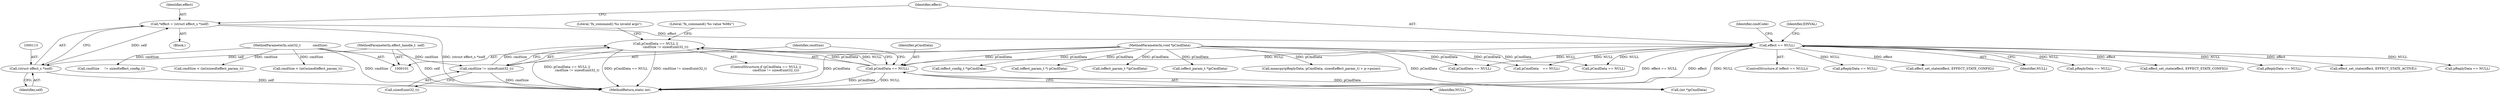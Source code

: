 digraph "0_Android_073a80800f341325932c66818ce4302b312909a4_0@API" {
"1000418" [label="(Call,pCmdData == NULL ||\n                    cmdSize != sizeof(uint32_t))"];
"1000419" [label="(Call,pCmdData == NULL)"];
"1000105" [label="(MethodParameterIn,void *pCmdData)"];
"1000116" [label="(Call,effect == NULL)"];
"1000110" [label="(Call,*effect = (struct effect_s *)self)"];
"1000112" [label="(Call,(struct effect_s *)self)"];
"1000102" [label="(MethodParameterIn,effect_handle_t  self)"];
"1000422" [label="(Call,cmdSize != sizeof(uint32_t))"];
"1000104" [label="(MethodParameterIn,uint32_t            cmdSize)"];
"1000204" [label="(Call,effect_set_state(effect, EFFECT_STATE_CONFIG))"];
"1000118" [label="(Identifier,NULL)"];
"1000111" [label="(Identifier,effect)"];
"1000239" [label="(Call,pCmdData == NULL)"];
"1000284" [label="(Call,memcpy(pReplyData, pCmdData, sizeof(effect_param_t) + p->psize))"];
"1000104" [label="(MethodParameterIn,uint32_t            cmdSize)"];
"1000417" [label="(ControlStructure,if (pCmdData == NULL ||\n                    cmdSize != sizeof(uint32_t)))"];
"1000364" [label="(Call,pReplyData == NULL)"];
"1000182" [label="(Call,(effect_config_t *)pCmdData)"];
"1000409" [label="(Call,effect_set_state(effect, EFFECT_STATE_CONFIG))"];
"1000487" [label="(MethodReturn,static int)"];
"1000337" [label="(Call,(effect_param_t *) pCmdData)"];
"1000123" [label="(Identifier,cmdCode)"];
"1000150" [label="(Call,pCmdData    == NULL)"];
"1000112" [label="(Call,(struct effect_s *)self)"];
"1000419" [label="(Call,pCmdData == NULL)"];
"1000390" [label="(Call,pReplyData == NULL)"];
"1000114" [label="(Identifier,self)"];
"1000154" [label="(Call,cmdSize     != sizeof(effect_config_t))"];
"1000422" [label="(Call,cmdSize != sizeof(uint32_t))"];
"1000454" [label="(Literal,\"fx_command() %s value %08x\")"];
"1000383" [label="(Call,effect_set_state(effect, EFFECT_STATE_ACTIVE))"];
"1000421" [label="(Identifier,NULL)"];
"1000281" [label="(Call,(effect_param_t *)pCmdData)"];
"1000428" [label="(Literal,\"fx_command() %s invalid args\")"];
"1000477" [label="(Call,(int *)pCmdData)"];
"1000110" [label="(Call,*effect = (struct effect_s *)self)"];
"1000423" [label="(Identifier,cmdSize)"];
"1000263" [label="(Call,(effect_param_t *)pCmdData)"];
"1000309" [label="(Call,pCmdData == NULL)"];
"1000211" [label="(Call,pReplyData == NULL)"];
"1000420" [label="(Identifier,pCmdData)"];
"1000117" [label="(Identifier,effect)"];
"1000108" [label="(Block,)"];
"1000121" [label="(Identifier,EINVAL)"];
"1000115" [label="(ControlStructure,if (effect == NULL))"];
"1000424" [label="(Call,sizeof(uint32_t))"];
"1000313" [label="(Call,cmdSize < (int)sizeof(effect_param_t))"];
"1000116" [label="(Call,effect == NULL)"];
"1000128" [label="(Call,pReplyData == NULL)"];
"1000102" [label="(MethodParameterIn,effect_handle_t  self)"];
"1000243" [label="(Call,cmdSize < (int)sizeof(effect_param_t))"];
"1000418" [label="(Call,pCmdData == NULL ||\n                    cmdSize != sizeof(uint32_t))"];
"1000105" [label="(MethodParameterIn,void *pCmdData)"];
"1000418" -> "1000417"  [label="AST: "];
"1000418" -> "1000419"  [label="CFG: "];
"1000418" -> "1000422"  [label="CFG: "];
"1000419" -> "1000418"  [label="AST: "];
"1000422" -> "1000418"  [label="AST: "];
"1000428" -> "1000418"  [label="CFG: "];
"1000454" -> "1000418"  [label="CFG: "];
"1000418" -> "1000487"  [label="DDG: cmdSize != sizeof(uint32_t)"];
"1000418" -> "1000487"  [label="DDG: pCmdData == NULL ||\n                    cmdSize != sizeof(uint32_t)"];
"1000418" -> "1000487"  [label="DDG: pCmdData == NULL"];
"1000419" -> "1000418"  [label="DDG: pCmdData"];
"1000419" -> "1000418"  [label="DDG: NULL"];
"1000422" -> "1000418"  [label="DDG: cmdSize"];
"1000419" -> "1000421"  [label="CFG: "];
"1000420" -> "1000419"  [label="AST: "];
"1000421" -> "1000419"  [label="AST: "];
"1000423" -> "1000419"  [label="CFG: "];
"1000419" -> "1000487"  [label="DDG: pCmdData"];
"1000419" -> "1000487"  [label="DDG: NULL"];
"1000105" -> "1000419"  [label="DDG: pCmdData"];
"1000116" -> "1000419"  [label="DDG: NULL"];
"1000419" -> "1000477"  [label="DDG: pCmdData"];
"1000105" -> "1000101"  [label="AST: "];
"1000105" -> "1000487"  [label="DDG: pCmdData"];
"1000105" -> "1000150"  [label="DDG: pCmdData"];
"1000105" -> "1000182"  [label="DDG: pCmdData"];
"1000105" -> "1000239"  [label="DDG: pCmdData"];
"1000105" -> "1000263"  [label="DDG: pCmdData"];
"1000105" -> "1000281"  [label="DDG: pCmdData"];
"1000105" -> "1000284"  [label="DDG: pCmdData"];
"1000105" -> "1000309"  [label="DDG: pCmdData"];
"1000105" -> "1000337"  [label="DDG: pCmdData"];
"1000105" -> "1000477"  [label="DDG: pCmdData"];
"1000116" -> "1000115"  [label="AST: "];
"1000116" -> "1000118"  [label="CFG: "];
"1000117" -> "1000116"  [label="AST: "];
"1000118" -> "1000116"  [label="AST: "];
"1000121" -> "1000116"  [label="CFG: "];
"1000123" -> "1000116"  [label="CFG: "];
"1000116" -> "1000487"  [label="DDG: effect"];
"1000116" -> "1000487"  [label="DDG: NULL"];
"1000116" -> "1000487"  [label="DDG: effect == NULL"];
"1000110" -> "1000116"  [label="DDG: effect"];
"1000116" -> "1000128"  [label="DDG: NULL"];
"1000116" -> "1000150"  [label="DDG: NULL"];
"1000116" -> "1000204"  [label="DDG: effect"];
"1000116" -> "1000211"  [label="DDG: NULL"];
"1000116" -> "1000239"  [label="DDG: NULL"];
"1000116" -> "1000309"  [label="DDG: NULL"];
"1000116" -> "1000364"  [label="DDG: NULL"];
"1000116" -> "1000383"  [label="DDG: effect"];
"1000116" -> "1000390"  [label="DDG: NULL"];
"1000116" -> "1000409"  [label="DDG: effect"];
"1000110" -> "1000108"  [label="AST: "];
"1000110" -> "1000112"  [label="CFG: "];
"1000111" -> "1000110"  [label="AST: "];
"1000112" -> "1000110"  [label="AST: "];
"1000117" -> "1000110"  [label="CFG: "];
"1000110" -> "1000487"  [label="DDG: (struct effect_s *)self"];
"1000112" -> "1000110"  [label="DDG: self"];
"1000112" -> "1000114"  [label="CFG: "];
"1000113" -> "1000112"  [label="AST: "];
"1000114" -> "1000112"  [label="AST: "];
"1000112" -> "1000487"  [label="DDG: self"];
"1000102" -> "1000112"  [label="DDG: self"];
"1000102" -> "1000101"  [label="AST: "];
"1000102" -> "1000487"  [label="DDG: self"];
"1000422" -> "1000424"  [label="CFG: "];
"1000423" -> "1000422"  [label="AST: "];
"1000424" -> "1000422"  [label="AST: "];
"1000422" -> "1000487"  [label="DDG: cmdSize"];
"1000104" -> "1000422"  [label="DDG: cmdSize"];
"1000104" -> "1000101"  [label="AST: "];
"1000104" -> "1000487"  [label="DDG: cmdSize"];
"1000104" -> "1000154"  [label="DDG: cmdSize"];
"1000104" -> "1000243"  [label="DDG: cmdSize"];
"1000104" -> "1000313"  [label="DDG: cmdSize"];
}
